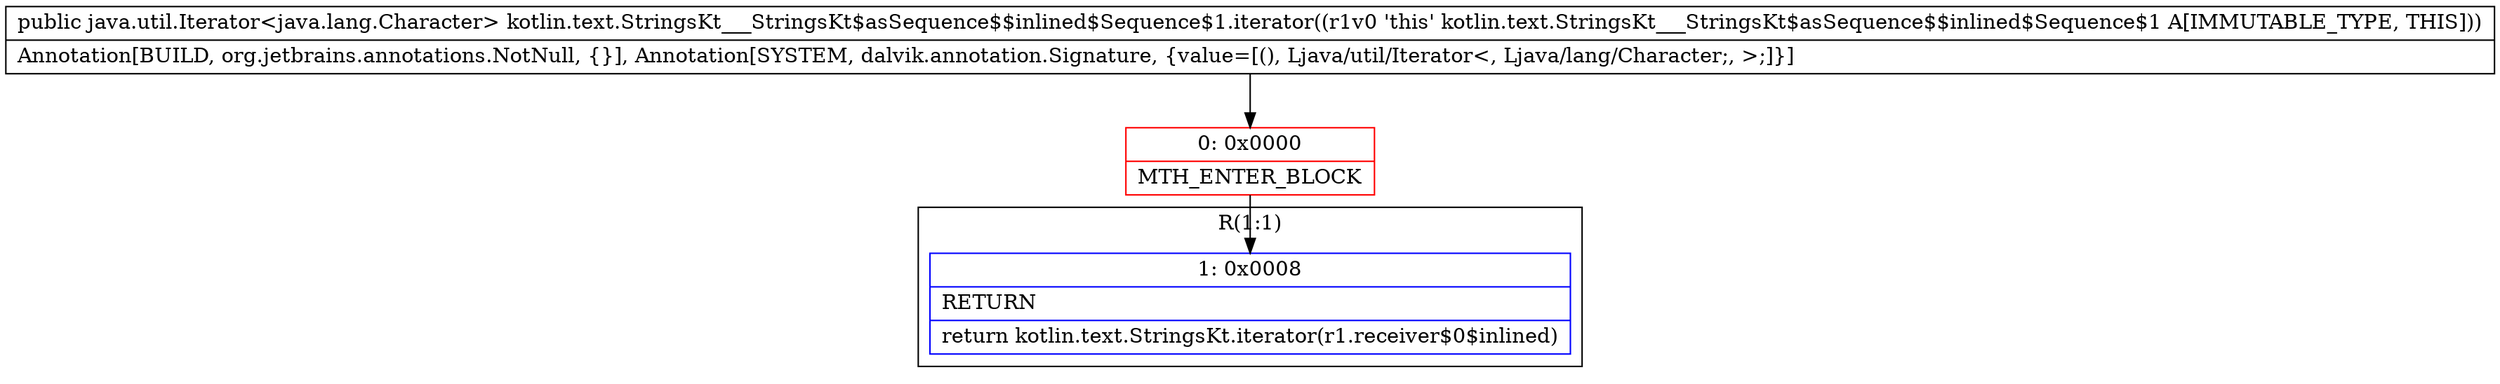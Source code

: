 digraph "CFG forkotlin.text.StringsKt___StringsKt$asSequence$$inlined$Sequence$1.iterator()Ljava\/util\/Iterator;" {
subgraph cluster_Region_392108484 {
label = "R(1:1)";
node [shape=record,color=blue];
Node_1 [shape=record,label="{1\:\ 0x0008|RETURN\l|return kotlin.text.StringsKt.iterator(r1.receiver$0$inlined)\l}"];
}
Node_0 [shape=record,color=red,label="{0\:\ 0x0000|MTH_ENTER_BLOCK\l}"];
MethodNode[shape=record,label="{public java.util.Iterator\<java.lang.Character\> kotlin.text.StringsKt___StringsKt$asSequence$$inlined$Sequence$1.iterator((r1v0 'this' kotlin.text.StringsKt___StringsKt$asSequence$$inlined$Sequence$1 A[IMMUTABLE_TYPE, THIS]))  | Annotation[BUILD, org.jetbrains.annotations.NotNull, \{\}], Annotation[SYSTEM, dalvik.annotation.Signature, \{value=[(), Ljava\/util\/Iterator\<, Ljava\/lang\/Character;, \>;]\}]\l}"];
MethodNode -> Node_0;
Node_0 -> Node_1;
}

